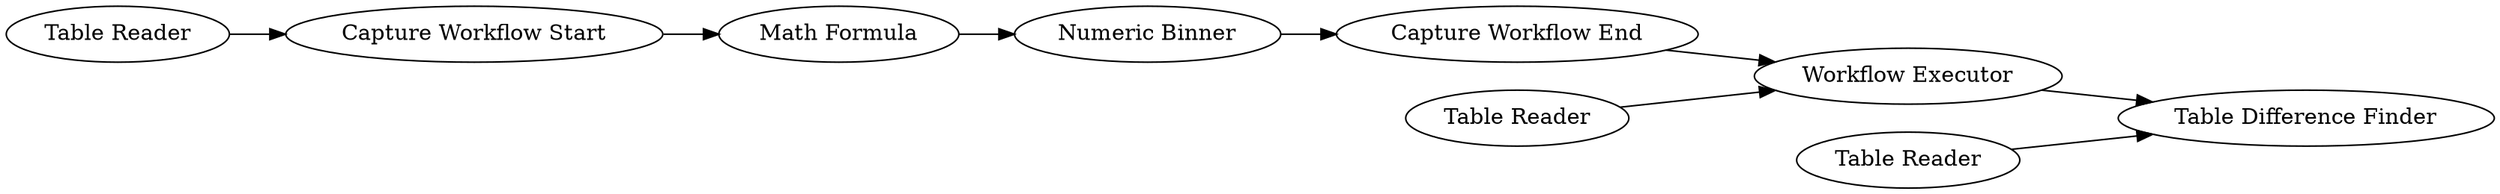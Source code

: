digraph {
	5 [label="Table Reader"]
	6 [label="Table Reader"]
	7 [label="Table Difference Finder"]
	8 [label="Workflow Executor"]
	9 [label="Math Formula"]
	10 [label="Capture Workflow Start"]
	12 [label="Numeric Binner"]
	13 [label="Capture Workflow End"]
	15 [label="Table Reader"]
	5 -> 10
	6 -> 7
	8 -> 7
	9 -> 12
	10 -> 9
	12 -> 13
	13 -> 8
	15 -> 8
	rankdir=LR
}
